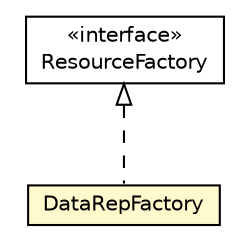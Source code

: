 #!/usr/local/bin/dot
#
# Class diagram 
# Generated by UMLGraph version R5_6-24-gf6e263 (http://www.umlgraph.org/)
#

digraph G {
	edge [fontname="Helvetica",fontsize=10,labelfontname="Helvetica",labelfontsize=10];
	node [fontname="Helvetica",fontsize=10,shape=plaintext];
	nodesep=0.25;
	ranksep=0.5;
	// org.universAAL.middleware.datarep.DataRepFactory
	c165345 [label=<<table title="org.universAAL.middleware.datarep.DataRepFactory" border="0" cellborder="1" cellspacing="0" cellpadding="2" port="p" bgcolor="lemonChiffon" href="./DataRepFactory.html">
		<tr><td><table border="0" cellspacing="0" cellpadding="1">
<tr><td align="center" balign="center"> DataRepFactory </td></tr>
		</table></td></tr>
		</table>>, URL="./DataRepFactory.html", fontname="Helvetica", fontcolor="black", fontsize=10.0];
	// org.universAAL.middleware.rdf.ResourceFactory
	c165358 [label=<<table title="org.universAAL.middleware.rdf.ResourceFactory" border="0" cellborder="1" cellspacing="0" cellpadding="2" port="p" href="../rdf/ResourceFactory.html">
		<tr><td><table border="0" cellspacing="0" cellpadding="1">
<tr><td align="center" balign="center"> &#171;interface&#187; </td></tr>
<tr><td align="center" balign="center"> ResourceFactory </td></tr>
		</table></td></tr>
		</table>>, URL="../rdf/ResourceFactory.html", fontname="Helvetica", fontcolor="black", fontsize=10.0];
	//org.universAAL.middleware.datarep.DataRepFactory implements org.universAAL.middleware.rdf.ResourceFactory
	c165358:p -> c165345:p [dir=back,arrowtail=empty,style=dashed];
}

